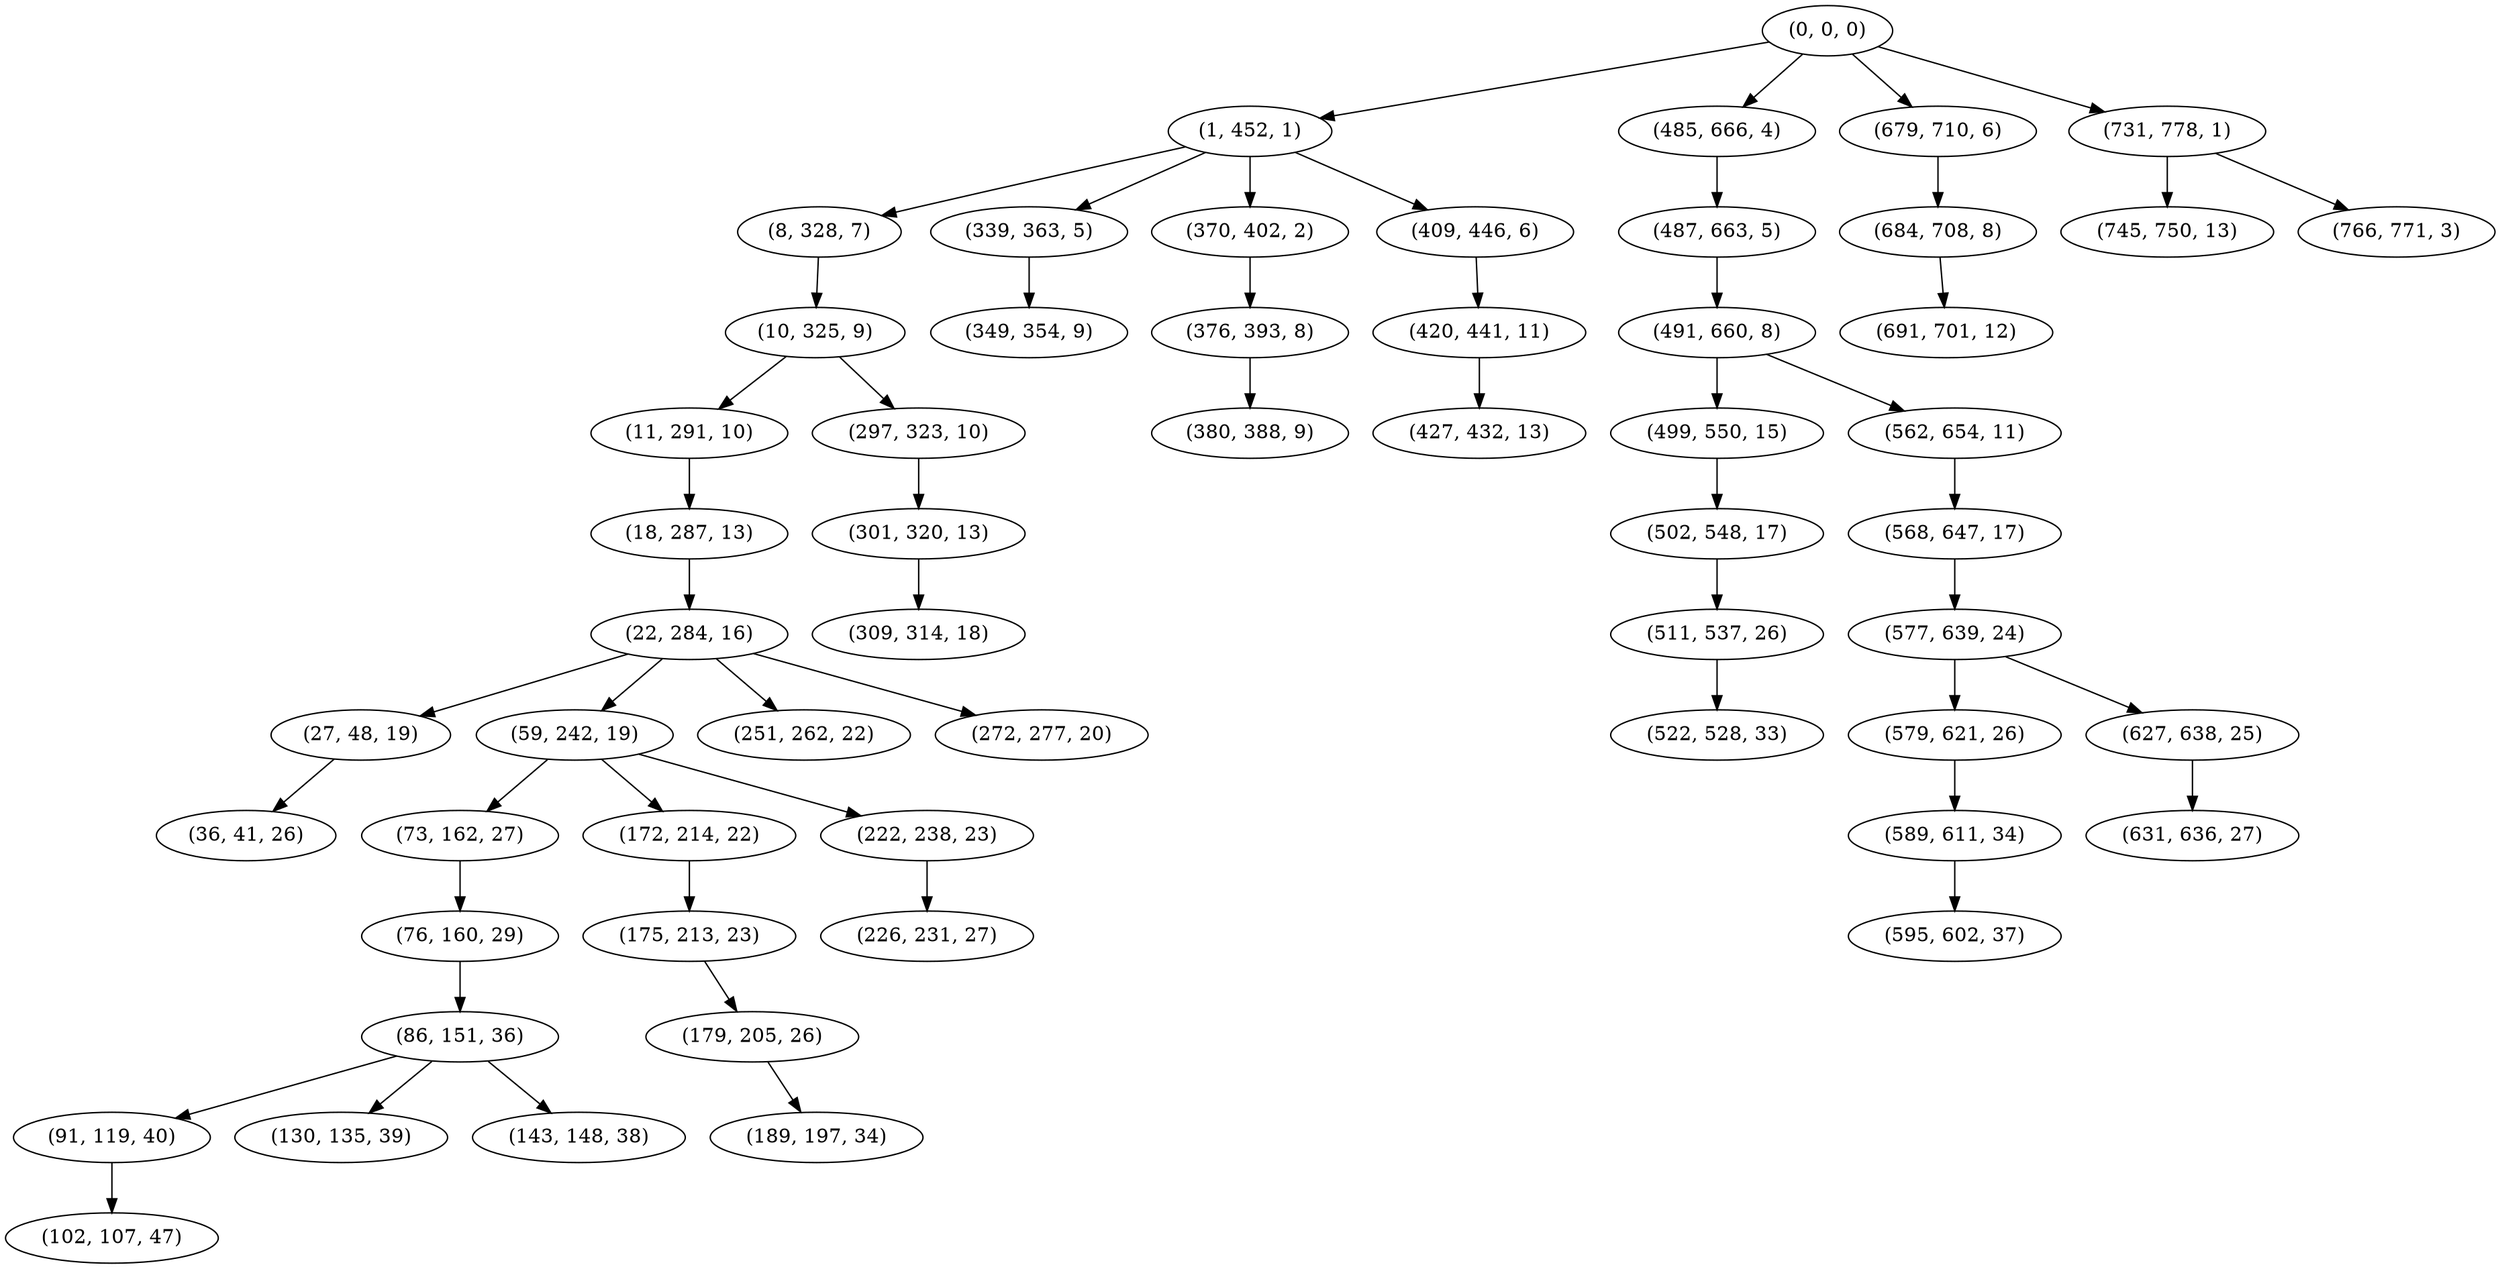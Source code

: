 digraph tree {
    "(0, 0, 0)";
    "(1, 452, 1)";
    "(8, 328, 7)";
    "(10, 325, 9)";
    "(11, 291, 10)";
    "(18, 287, 13)";
    "(22, 284, 16)";
    "(27, 48, 19)";
    "(36, 41, 26)";
    "(59, 242, 19)";
    "(73, 162, 27)";
    "(76, 160, 29)";
    "(86, 151, 36)";
    "(91, 119, 40)";
    "(102, 107, 47)";
    "(130, 135, 39)";
    "(143, 148, 38)";
    "(172, 214, 22)";
    "(175, 213, 23)";
    "(179, 205, 26)";
    "(189, 197, 34)";
    "(222, 238, 23)";
    "(226, 231, 27)";
    "(251, 262, 22)";
    "(272, 277, 20)";
    "(297, 323, 10)";
    "(301, 320, 13)";
    "(309, 314, 18)";
    "(339, 363, 5)";
    "(349, 354, 9)";
    "(370, 402, 2)";
    "(376, 393, 8)";
    "(380, 388, 9)";
    "(409, 446, 6)";
    "(420, 441, 11)";
    "(427, 432, 13)";
    "(485, 666, 4)";
    "(487, 663, 5)";
    "(491, 660, 8)";
    "(499, 550, 15)";
    "(502, 548, 17)";
    "(511, 537, 26)";
    "(522, 528, 33)";
    "(562, 654, 11)";
    "(568, 647, 17)";
    "(577, 639, 24)";
    "(579, 621, 26)";
    "(589, 611, 34)";
    "(595, 602, 37)";
    "(627, 638, 25)";
    "(631, 636, 27)";
    "(679, 710, 6)";
    "(684, 708, 8)";
    "(691, 701, 12)";
    "(731, 778, 1)";
    "(745, 750, 13)";
    "(766, 771, 3)";
    "(0, 0, 0)" -> "(1, 452, 1)";
    "(0, 0, 0)" -> "(485, 666, 4)";
    "(0, 0, 0)" -> "(679, 710, 6)";
    "(0, 0, 0)" -> "(731, 778, 1)";
    "(1, 452, 1)" -> "(8, 328, 7)";
    "(1, 452, 1)" -> "(339, 363, 5)";
    "(1, 452, 1)" -> "(370, 402, 2)";
    "(1, 452, 1)" -> "(409, 446, 6)";
    "(8, 328, 7)" -> "(10, 325, 9)";
    "(10, 325, 9)" -> "(11, 291, 10)";
    "(10, 325, 9)" -> "(297, 323, 10)";
    "(11, 291, 10)" -> "(18, 287, 13)";
    "(18, 287, 13)" -> "(22, 284, 16)";
    "(22, 284, 16)" -> "(27, 48, 19)";
    "(22, 284, 16)" -> "(59, 242, 19)";
    "(22, 284, 16)" -> "(251, 262, 22)";
    "(22, 284, 16)" -> "(272, 277, 20)";
    "(27, 48, 19)" -> "(36, 41, 26)";
    "(59, 242, 19)" -> "(73, 162, 27)";
    "(59, 242, 19)" -> "(172, 214, 22)";
    "(59, 242, 19)" -> "(222, 238, 23)";
    "(73, 162, 27)" -> "(76, 160, 29)";
    "(76, 160, 29)" -> "(86, 151, 36)";
    "(86, 151, 36)" -> "(91, 119, 40)";
    "(86, 151, 36)" -> "(130, 135, 39)";
    "(86, 151, 36)" -> "(143, 148, 38)";
    "(91, 119, 40)" -> "(102, 107, 47)";
    "(172, 214, 22)" -> "(175, 213, 23)";
    "(175, 213, 23)" -> "(179, 205, 26)";
    "(179, 205, 26)" -> "(189, 197, 34)";
    "(222, 238, 23)" -> "(226, 231, 27)";
    "(297, 323, 10)" -> "(301, 320, 13)";
    "(301, 320, 13)" -> "(309, 314, 18)";
    "(339, 363, 5)" -> "(349, 354, 9)";
    "(370, 402, 2)" -> "(376, 393, 8)";
    "(376, 393, 8)" -> "(380, 388, 9)";
    "(409, 446, 6)" -> "(420, 441, 11)";
    "(420, 441, 11)" -> "(427, 432, 13)";
    "(485, 666, 4)" -> "(487, 663, 5)";
    "(487, 663, 5)" -> "(491, 660, 8)";
    "(491, 660, 8)" -> "(499, 550, 15)";
    "(491, 660, 8)" -> "(562, 654, 11)";
    "(499, 550, 15)" -> "(502, 548, 17)";
    "(502, 548, 17)" -> "(511, 537, 26)";
    "(511, 537, 26)" -> "(522, 528, 33)";
    "(562, 654, 11)" -> "(568, 647, 17)";
    "(568, 647, 17)" -> "(577, 639, 24)";
    "(577, 639, 24)" -> "(579, 621, 26)";
    "(577, 639, 24)" -> "(627, 638, 25)";
    "(579, 621, 26)" -> "(589, 611, 34)";
    "(589, 611, 34)" -> "(595, 602, 37)";
    "(627, 638, 25)" -> "(631, 636, 27)";
    "(679, 710, 6)" -> "(684, 708, 8)";
    "(684, 708, 8)" -> "(691, 701, 12)";
    "(731, 778, 1)" -> "(745, 750, 13)";
    "(731, 778, 1)" -> "(766, 771, 3)";
}
